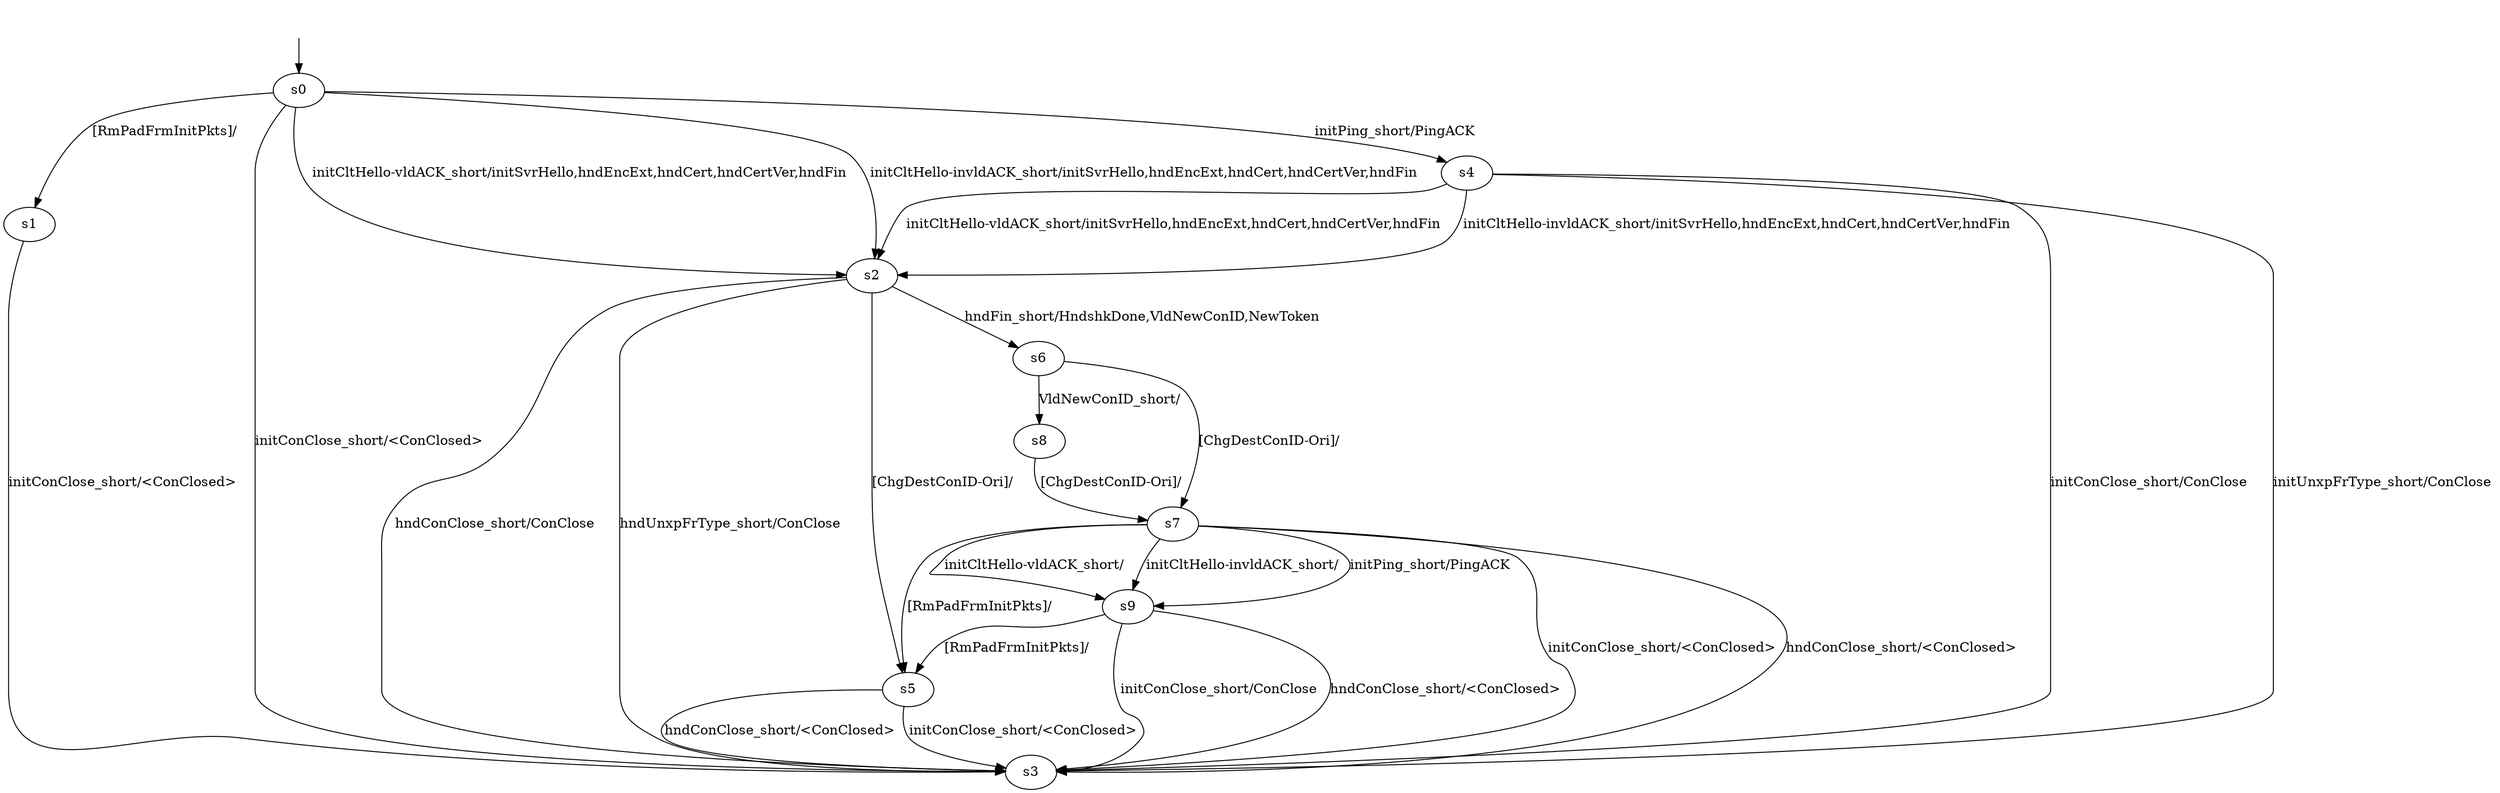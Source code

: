 digraph "../results/neqoModels/neqo-B-sCS-0/learnedModel" {
s0 [label=s0];
s1 [label=s1];
s2 [label=s2];
s3 [label=s3];
s4 [label=s4];
s5 [label=s5];
s6 [label=s6];
s7 [label=s7];
s8 [label=s8];
s9 [label=s9];
s0 -> s4  [label="initPing_short/PingACK "];
s0 -> s3  [label="initConClose_short/<ConClosed> "];
s0 -> s2  [label="initCltHello-vldACK_short/initSvrHello,hndEncExt,hndCert,hndCertVer,hndFin "];
s0 -> s2  [label="initCltHello-invldACK_short/initSvrHello,hndEncExt,hndCert,hndCertVer,hndFin "];
s0 -> s1  [label="[RmPadFrmInitPkts]/ "];
s1 -> s3  [label="initConClose_short/<ConClosed> "];
s2 -> s6  [label="hndFin_short/HndshkDone,VldNewConID,NewToken "];
s2 -> s3  [label="hndConClose_short/ConClose "];
s2 -> s3  [label="hndUnxpFrType_short/ConClose "];
s2 -> s5  [label="[ChgDestConID-Ori]/ "];
s4 -> s3  [label="initConClose_short/ConClose "];
s4 -> s2  [label="initCltHello-vldACK_short/initSvrHello,hndEncExt,hndCert,hndCertVer,hndFin "];
s4 -> s2  [label="initCltHello-invldACK_short/initSvrHello,hndEncExt,hndCert,hndCertVer,hndFin "];
s4 -> s3  [label="initUnxpFrType_short/ConClose "];
s5 -> s3  [label="initConClose_short/<ConClosed> "];
s5 -> s3  [label="hndConClose_short/<ConClosed> "];
s6 -> s8  [label="VldNewConID_short/ "];
s6 -> s7  [label="[ChgDestConID-Ori]/ "];
s7 -> s9  [label="initPing_short/PingACK "];
s7 -> s3  [label="initConClose_short/<ConClosed> "];
s7 -> s9  [label="initCltHello-vldACK_short/ "];
s7 -> s9  [label="initCltHello-invldACK_short/ "];
s7 -> s3  [label="hndConClose_short/<ConClosed> "];
s7 -> s5  [label="[RmPadFrmInitPkts]/ "];
s8 -> s7  [label="[ChgDestConID-Ori]/ "];
s9 -> s3  [label="initConClose_short/ConClose "];
s9 -> s3  [label="hndConClose_short/<ConClosed> "];
s9 -> s5  [label="[RmPadFrmInitPkts]/ "];
__start0 [label="", shape=none];
__start0 -> s0  [label=""];
}
